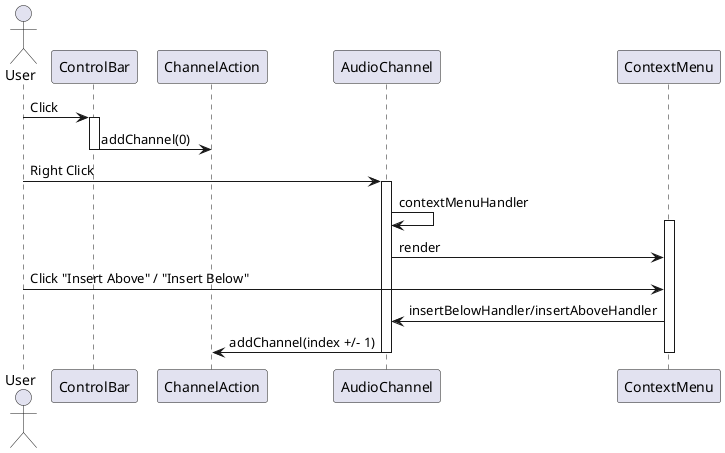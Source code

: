 @startuml
actor User

User -> ControlBar: Click
activate ControlBar
ControlBar -> ChannelAction: addChannel(0)
deactivate ControlBar

User -> AudioChannel: Right Click
activate AudioChannel
AudioChannel -> AudioChannel: contextMenuHandler

activate ContextMenu
AudioChannel -> ContextMenu: render
User -> ContextMenu: Click "Insert Above" / "Insert Below"
ContextMenu -> AudioChannel: insertBelowHandler/insertAboveHandler
AudioChannel -> ChannelAction: addChannel(index +/- 1)
deactivate ContextMenu
deactivate AudioChannel

@enduml
